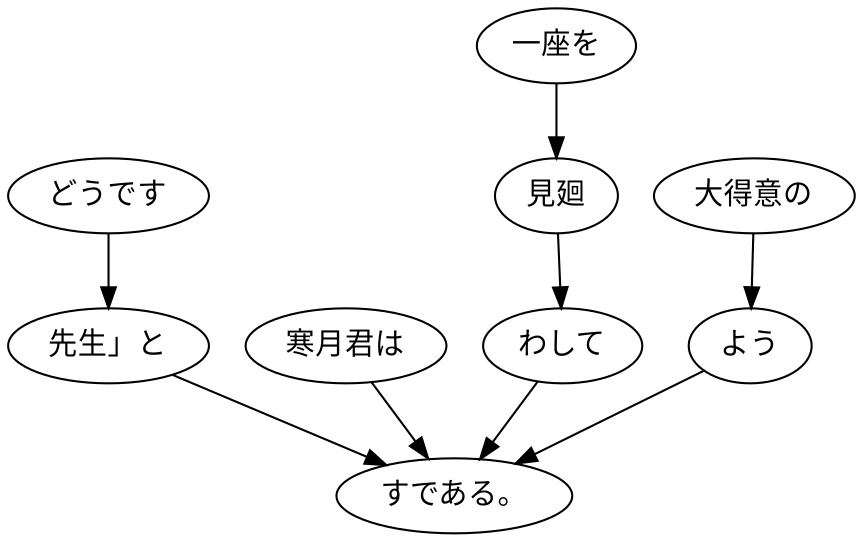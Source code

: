 digraph graph8377 {
	node0 [label="どうです"];
	node1 [label="先生」と"];
	node2 [label="寒月君は"];
	node3 [label="一座を"];
	node4 [label="見廻"];
	node5 [label="わして"];
	node6 [label="大得意の"];
	node7 [label="よう"];
	node8 [label="すである。"];
	node0 -> node1;
	node1 -> node8;
	node2 -> node8;
	node3 -> node4;
	node4 -> node5;
	node5 -> node8;
	node6 -> node7;
	node7 -> node8;
}
